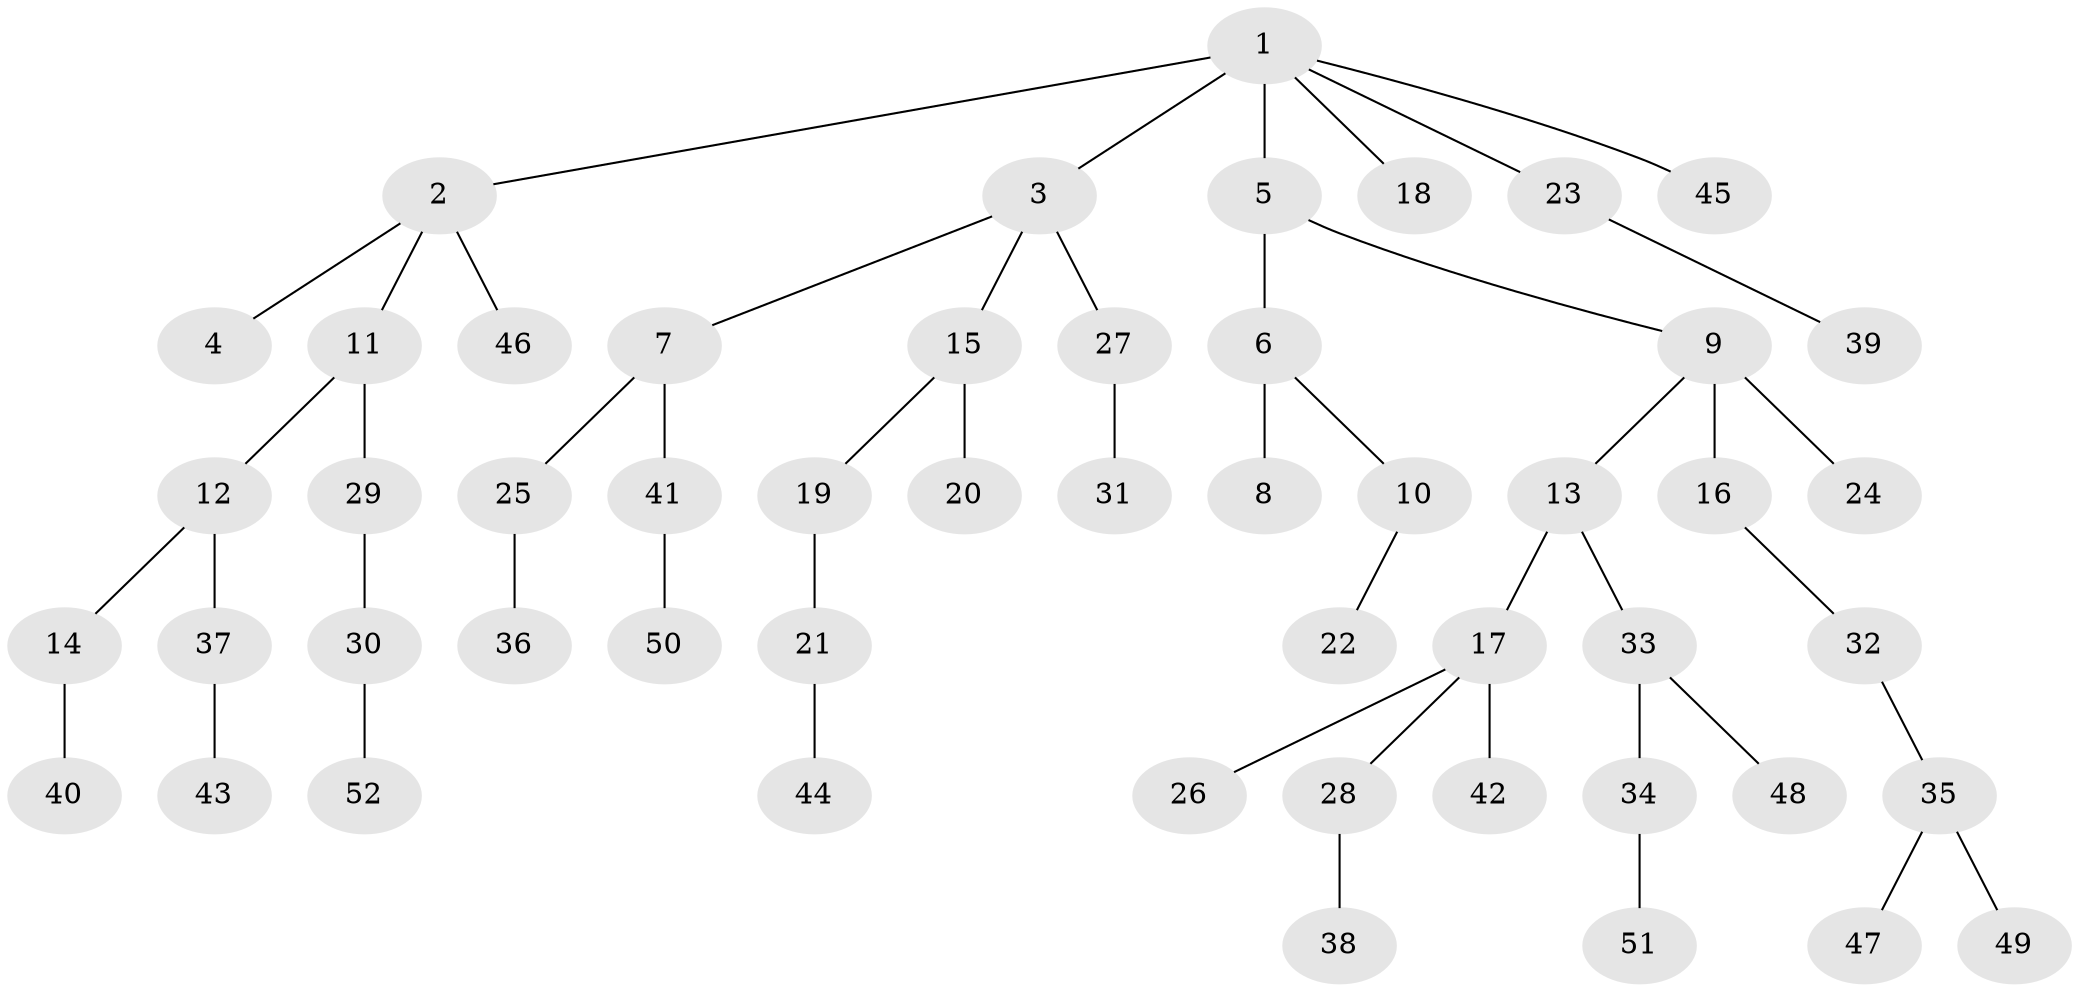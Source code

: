 // original degree distribution, {5: 0.031007751937984496, 7: 0.007751937984496124, 6: 0.023255813953488372, 2: 0.24806201550387597, 10: 0.007751937984496124, 4: 0.046511627906976744, 1: 0.5348837209302325, 3: 0.09302325581395349, 8: 0.007751937984496124}
// Generated by graph-tools (version 1.1) at 2025/51/03/04/25 22:51:45]
// undirected, 52 vertices, 51 edges
graph export_dot {
  node [color=gray90,style=filled];
  1;
  2;
  3;
  4;
  5;
  6;
  7;
  8;
  9;
  10;
  11;
  12;
  13;
  14;
  15;
  16;
  17;
  18;
  19;
  20;
  21;
  22;
  23;
  24;
  25;
  26;
  27;
  28;
  29;
  30;
  31;
  32;
  33;
  34;
  35;
  36;
  37;
  38;
  39;
  40;
  41;
  42;
  43;
  44;
  45;
  46;
  47;
  48;
  49;
  50;
  51;
  52;
  1 -- 2 [weight=1.0];
  1 -- 3 [weight=1.0];
  1 -- 5 [weight=6.0];
  1 -- 18 [weight=1.0];
  1 -- 23 [weight=1.0];
  1 -- 45 [weight=1.0];
  2 -- 4 [weight=1.0];
  2 -- 11 [weight=1.0];
  2 -- 46 [weight=1.0];
  3 -- 7 [weight=1.0];
  3 -- 15 [weight=1.0];
  3 -- 27 [weight=1.0];
  5 -- 6 [weight=1.0];
  5 -- 9 [weight=1.0];
  6 -- 8 [weight=1.0];
  6 -- 10 [weight=1.0];
  7 -- 25 [weight=1.0];
  7 -- 41 [weight=1.0];
  9 -- 13 [weight=1.0];
  9 -- 16 [weight=3.0];
  9 -- 24 [weight=1.0];
  10 -- 22 [weight=1.0];
  11 -- 12 [weight=1.0];
  11 -- 29 [weight=1.0];
  12 -- 14 [weight=1.0];
  12 -- 37 [weight=1.0];
  13 -- 17 [weight=1.0];
  13 -- 33 [weight=1.0];
  14 -- 40 [weight=1.0];
  15 -- 19 [weight=1.0];
  15 -- 20 [weight=2.0];
  16 -- 32 [weight=1.0];
  17 -- 26 [weight=1.0];
  17 -- 28 [weight=1.0];
  17 -- 42 [weight=1.0];
  19 -- 21 [weight=1.0];
  21 -- 44 [weight=1.0];
  23 -- 39 [weight=1.0];
  25 -- 36 [weight=1.0];
  27 -- 31 [weight=1.0];
  28 -- 38 [weight=1.0];
  29 -- 30 [weight=1.0];
  30 -- 52 [weight=1.0];
  32 -- 35 [weight=1.0];
  33 -- 34 [weight=1.0];
  33 -- 48 [weight=1.0];
  34 -- 51 [weight=1.0];
  35 -- 47 [weight=1.0];
  35 -- 49 [weight=1.0];
  37 -- 43 [weight=1.0];
  41 -- 50 [weight=1.0];
}
